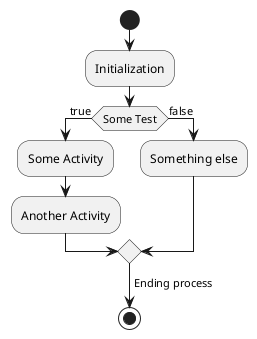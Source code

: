 @startuml
start
:Initialization;
if (Some Test) then (true)
  :Some Activity;
  :Another Activity;
else (false)
  :Something else;
endif
->Ending process;
stop

@enduml
